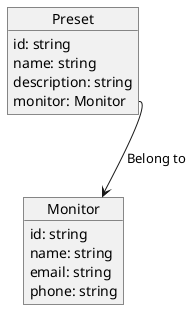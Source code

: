 @startuml

object "Monitor" as Monitor {
  id: string
  name: string
  email: string
  phone: string
}

object "Preset" as Preset {
  id: string
  name: string
  description: string
  monitor: Monitor
}

Preset::monitor --> Monitor : Belong to

@enduml